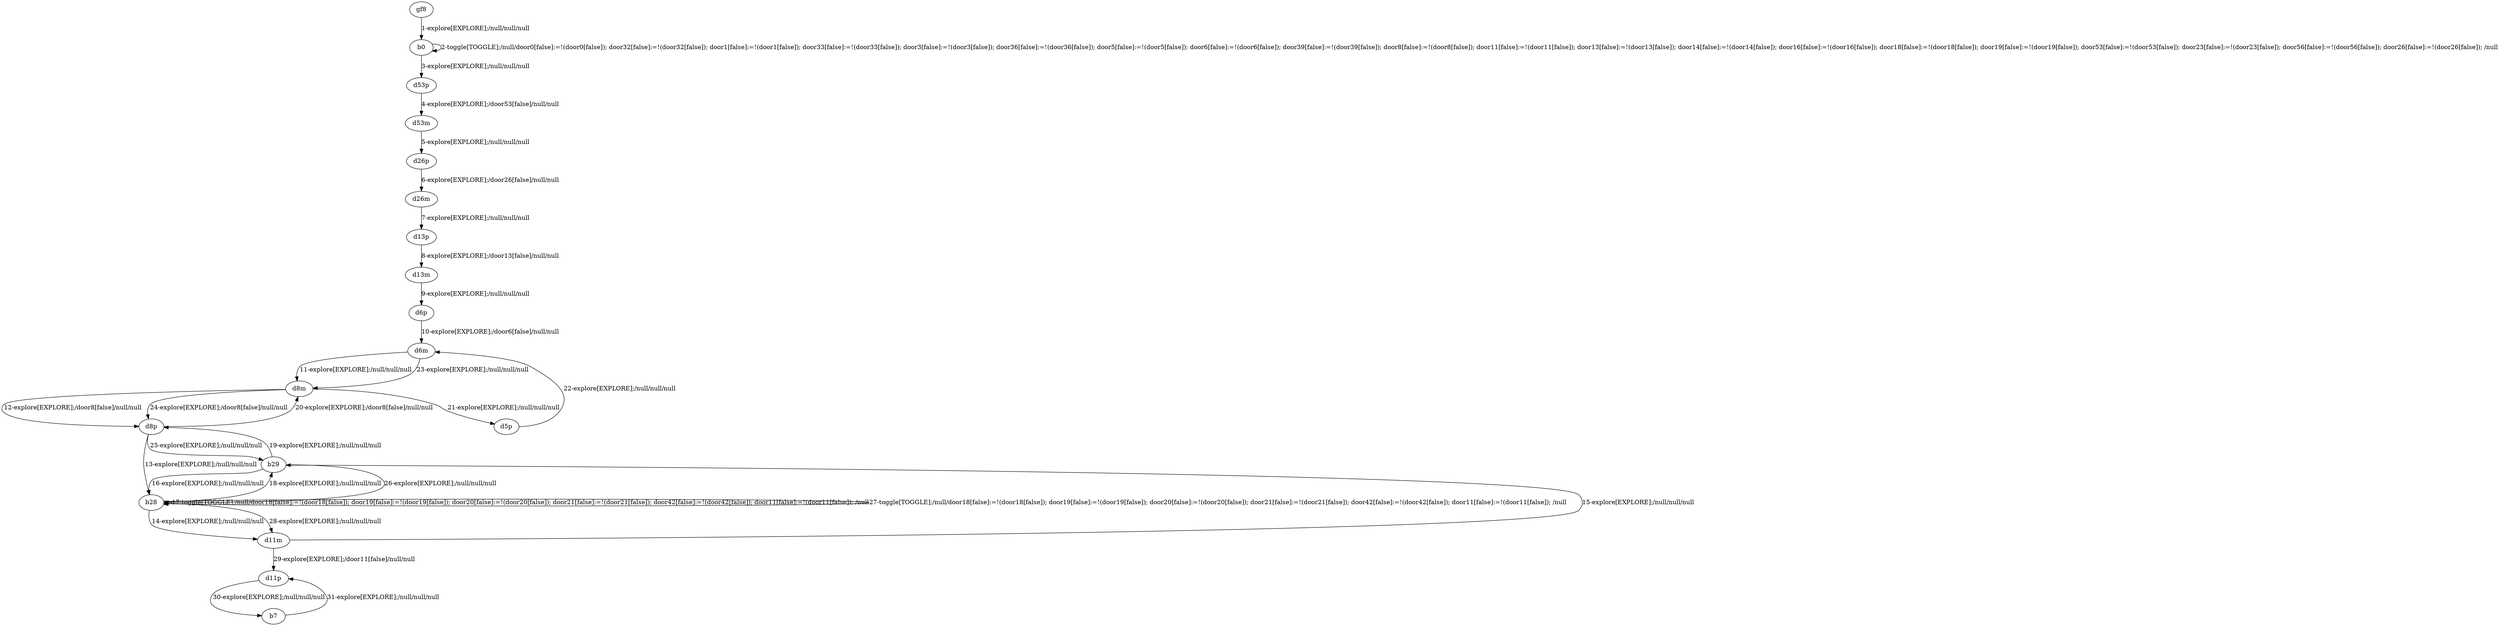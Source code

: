 # Total number of goals covered by this test: 2
# b7 --> d11p
# d11p --> b7

digraph g {
"gf8" -> "b0" [label = "1-explore[EXPLORE];/null/null/null"];
"b0" -> "b0" [label = "2-toggle[TOGGLE];/null/door0[false]:=!(door0[false]); door32[false]:=!(door32[false]); door1[false]:=!(door1[false]); door33[false]:=!(door33[false]); door3[false]:=!(door3[false]); door36[false]:=!(door36[false]); door5[false]:=!(door5[false]); door6[false]:=!(door6[false]); door39[false]:=!(door39[false]); door8[false]:=!(door8[false]); door11[false]:=!(door11[false]); door13[false]:=!(door13[false]); door14[false]:=!(door14[false]); door16[false]:=!(door16[false]); door18[false]:=!(door18[false]); door19[false]:=!(door19[false]); door53[false]:=!(door53[false]); door23[false]:=!(door23[false]); door56[false]:=!(door56[false]); door26[false]:=!(door26[false]); /null"];
"b0" -> "d53p" [label = "3-explore[EXPLORE];/null/null/null"];
"d53p" -> "d53m" [label = "4-explore[EXPLORE];/door53[false]/null/null"];
"d53m" -> "d26p" [label = "5-explore[EXPLORE];/null/null/null"];
"d26p" -> "d26m" [label = "6-explore[EXPLORE];/door26[false]/null/null"];
"d26m" -> "d13p" [label = "7-explore[EXPLORE];/null/null/null"];
"d13p" -> "d13m" [label = "8-explore[EXPLORE];/door13[false]/null/null"];
"d13m" -> "d6p" [label = "9-explore[EXPLORE];/null/null/null"];
"d6p" -> "d6m" [label = "10-explore[EXPLORE];/door6[false]/null/null"];
"d6m" -> "d8m" [label = "11-explore[EXPLORE];/null/null/null"];
"d8m" -> "d8p" [label = "12-explore[EXPLORE];/door8[false]/null/null"];
"d8p" -> "b28" [label = "13-explore[EXPLORE];/null/null/null"];
"b28" -> "d11m" [label = "14-explore[EXPLORE];/null/null/null"];
"d11m" -> "b29" [label = "15-explore[EXPLORE];/null/null/null"];
"b29" -> "b28" [label = "16-explore[EXPLORE];/null/null/null"];
"b28" -> "b28" [label = "17-toggle[TOGGLE];/null/door18[false]:=!(door18[false]); door19[false]:=!(door19[false]); door20[false]:=!(door20[false]); door21[false]:=!(door21[false]); door42[false]:=!(door42[false]); door11[false]:=!(door11[false]); /null"];
"b28" -> "b29" [label = "18-explore[EXPLORE];/null/null/null"];
"b29" -> "d8p" [label = "19-explore[EXPLORE];/null/null/null"];
"d8p" -> "d8m" [label = "20-explore[EXPLORE];/door8[false]/null/null"];
"d8m" -> "d5p" [label = "21-explore[EXPLORE];/null/null/null"];
"d5p" -> "d6m" [label = "22-explore[EXPLORE];/null/null/null"];
"d6m" -> "d8m" [label = "23-explore[EXPLORE];/null/null/null"];
"d8m" -> "d8p" [label = "24-explore[EXPLORE];/door8[false]/null/null"];
"d8p" -> "b29" [label = "25-explore[EXPLORE];/null/null/null"];
"b29" -> "b28" [label = "26-explore[EXPLORE];/null/null/null"];
"b28" -> "b28" [label = "27-toggle[TOGGLE];/null/door18[false]:=!(door18[false]); door19[false]:=!(door19[false]); door20[false]:=!(door20[false]); door21[false]:=!(door21[false]); door42[false]:=!(door42[false]); door11[false]:=!(door11[false]); /null"];
"b28" -> "d11m" [label = "28-explore[EXPLORE];/null/null/null"];
"d11m" -> "d11p" [label = "29-explore[EXPLORE];/door11[false]/null/null"];
"d11p" -> "b7" [label = "30-explore[EXPLORE];/null/null/null"];
"b7" -> "d11p" [label = "31-explore[EXPLORE];/null/null/null"];
}